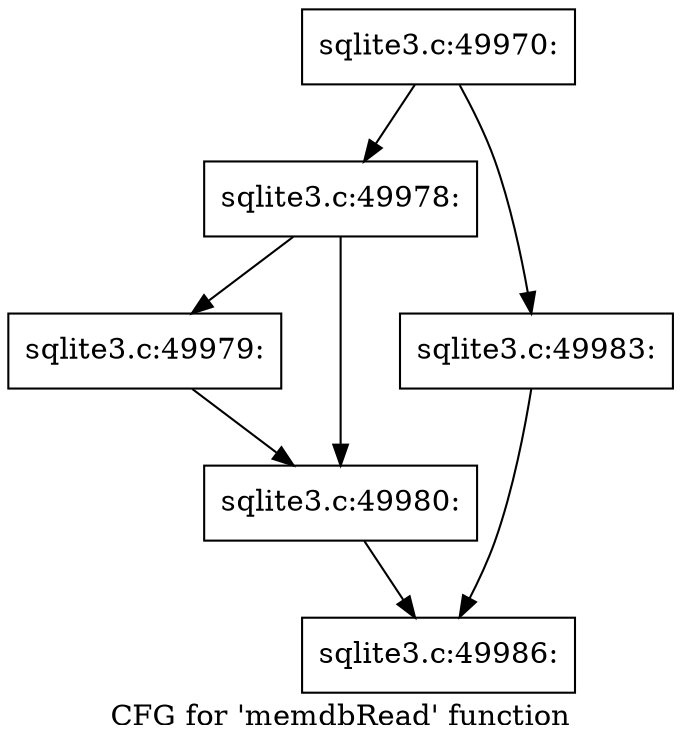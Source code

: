 digraph "CFG for 'memdbRead' function" {
	label="CFG for 'memdbRead' function";

	Node0x55c0f578c420 [shape=record,label="{sqlite3.c:49970:}"];
	Node0x55c0f578c420 -> Node0x55c0f69cbbc0;
	Node0x55c0f578c420 -> Node0x55c0f69cbc10;
	Node0x55c0f69cbbc0 [shape=record,label="{sqlite3.c:49978:}"];
	Node0x55c0f69cbbc0 -> Node0x55c0f69cc660;
	Node0x55c0f69cbbc0 -> Node0x55c0f69cc6b0;
	Node0x55c0f69cc660 [shape=record,label="{sqlite3.c:49979:}"];
	Node0x55c0f69cc660 -> Node0x55c0f69cc6b0;
	Node0x55c0f69cc6b0 [shape=record,label="{sqlite3.c:49980:}"];
	Node0x55c0f69cc6b0 -> Node0x55c0f69c3a80;
	Node0x55c0f69cbc10 [shape=record,label="{sqlite3.c:49983:}"];
	Node0x55c0f69cbc10 -> Node0x55c0f69c3a80;
	Node0x55c0f69c3a80 [shape=record,label="{sqlite3.c:49986:}"];
}

